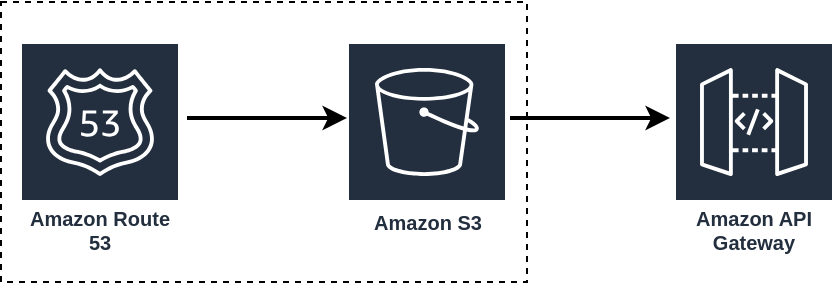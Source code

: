 <mxfile version="10.8.7" type="device"><diagram id="xQsbx1p0f22LhbpJ95Id" name="Page-1"><mxGraphModel dx="918" dy="567" grid="1" gridSize="10" guides="1" tooltips="1" connect="1" arrows="1" fold="1" page="1" pageScale="1" pageWidth="827" pageHeight="1169" math="0" shadow="0"><root><mxCell id="0"/><mxCell id="1" parent="0"/><mxCell id="8trwHpTTQBp2HcGaicXx-11" value="" style="rounded=0;whiteSpace=wrap;html=1;dashed=1;fillColor=#ffffff;" vertex="1" parent="1"><mxGeometry x="273.5" y="100" width="263" height="140" as="geometry"/></mxCell><mxCell id="8trwHpTTQBp2HcGaicXx-5" style="edgeStyle=orthogonalEdgeStyle;rounded=0;orthogonalLoop=1;jettySize=auto;html=1;strokeWidth=2;" edge="1" parent="1"><mxGeometry relative="1" as="geometry"><mxPoint x="366.5" y="158" as="sourcePoint"/><mxPoint x="446.5" y="158" as="targetPoint"/></mxGeometry></mxCell><mxCell id="8trwHpTTQBp2HcGaicXx-20" value="Amazon S3" style="outlineConnect=0;fontColor=#232F3E;gradientColor=none;strokeColor=#ffffff;fillColor=#232F3E;dashed=0;verticalLabelPosition=middle;verticalAlign=bottom;align=center;html=1;whiteSpace=wrap;fontSize=10;fontStyle=1;spacing=3;shape=mxgraph.aws4.productIcon;prIcon=mxgraph.aws4.s3;" vertex="1" parent="1"><mxGeometry x="446.5" y="120" width="80" height="100" as="geometry"/></mxCell><mxCell id="8trwHpTTQBp2HcGaicXx-21" style="edgeStyle=orthogonalEdgeStyle;rounded=0;orthogonalLoop=1;jettySize=auto;html=1;strokeWidth=2;" edge="1" parent="1"><mxGeometry relative="1" as="geometry"><mxPoint x="528" y="158" as="sourcePoint"/><mxPoint x="608" y="158" as="targetPoint"/></mxGeometry></mxCell><mxCell id="8trwHpTTQBp2HcGaicXx-24" value="Amazon Route 53" style="outlineConnect=0;fontColor=#232F3E;gradientColor=none;strokeColor=#ffffff;fillColor=#232F3E;dashed=0;verticalLabelPosition=middle;verticalAlign=bottom;align=center;html=1;whiteSpace=wrap;fontSize=10;fontStyle=1;spacing=3;shape=mxgraph.aws4.productIcon;prIcon=mxgraph.aws4.route_53;" vertex="1" parent="1"><mxGeometry x="283" y="120" width="80" height="110" as="geometry"/></mxCell><mxCell id="8trwHpTTQBp2HcGaicXx-25" value="Amazon API Gateway" style="outlineConnect=0;fontColor=#232F3E;gradientColor=none;strokeColor=#ffffff;fillColor=#232F3E;dashed=0;verticalLabelPosition=middle;verticalAlign=bottom;align=center;html=1;whiteSpace=wrap;fontSize=10;fontStyle=1;spacing=3;shape=mxgraph.aws4.productIcon;prIcon=mxgraph.aws4.api_gateway;" vertex="1" parent="1"><mxGeometry x="610" y="120" width="80" height="110" as="geometry"/></mxCell></root></mxGraphModel></diagram></mxfile>